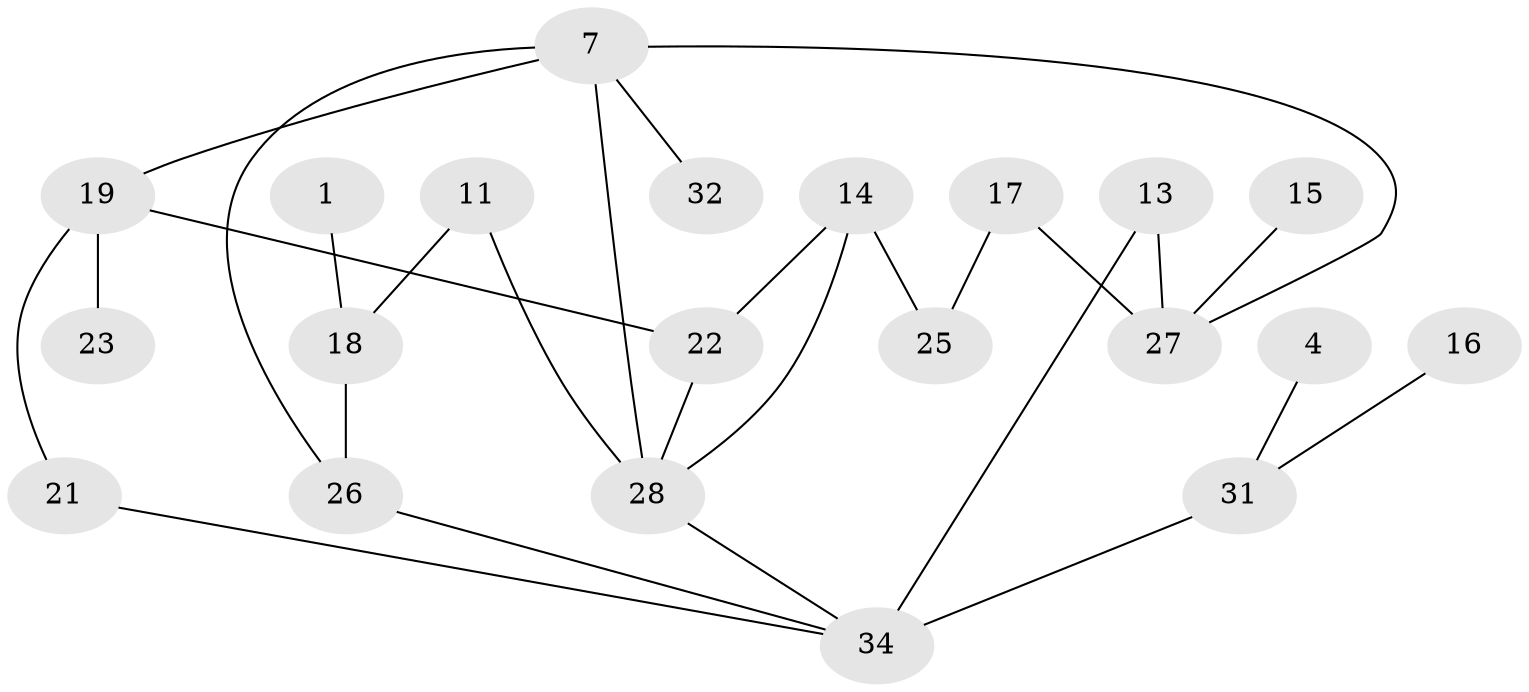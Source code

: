 // original degree distribution, {1: 0.2835820895522388, 3: 0.16417910447761194, 2: 0.2835820895522388, 0: 0.14925373134328357, 5: 0.014925373134328358, 4: 0.08955223880597014, 7: 0.014925373134328358}
// Generated by graph-tools (version 1.1) at 2025/49/03/09/25 03:49:04]
// undirected, 21 vertices, 27 edges
graph export_dot {
graph [start="1"]
  node [color=gray90,style=filled];
  1;
  4;
  7;
  11;
  13;
  14;
  15;
  16;
  17;
  18;
  19;
  21;
  22;
  23;
  25;
  26;
  27;
  28;
  31;
  32;
  34;
  1 -- 18 [weight=1.0];
  4 -- 31 [weight=1.0];
  7 -- 19 [weight=1.0];
  7 -- 26 [weight=1.0];
  7 -- 27 [weight=1.0];
  7 -- 28 [weight=1.0];
  7 -- 32 [weight=1.0];
  11 -- 18 [weight=1.0];
  11 -- 28 [weight=2.0];
  13 -- 27 [weight=1.0];
  13 -- 34 [weight=1.0];
  14 -- 22 [weight=1.0];
  14 -- 25 [weight=2.0];
  14 -- 28 [weight=1.0];
  15 -- 27 [weight=1.0];
  16 -- 31 [weight=1.0];
  17 -- 25 [weight=1.0];
  17 -- 27 [weight=1.0];
  18 -- 26 [weight=1.0];
  19 -- 21 [weight=1.0];
  19 -- 22 [weight=1.0];
  19 -- 23 [weight=1.0];
  21 -- 34 [weight=1.0];
  22 -- 28 [weight=1.0];
  26 -- 34 [weight=1.0];
  28 -- 34 [weight=1.0];
  31 -- 34 [weight=2.0];
}
